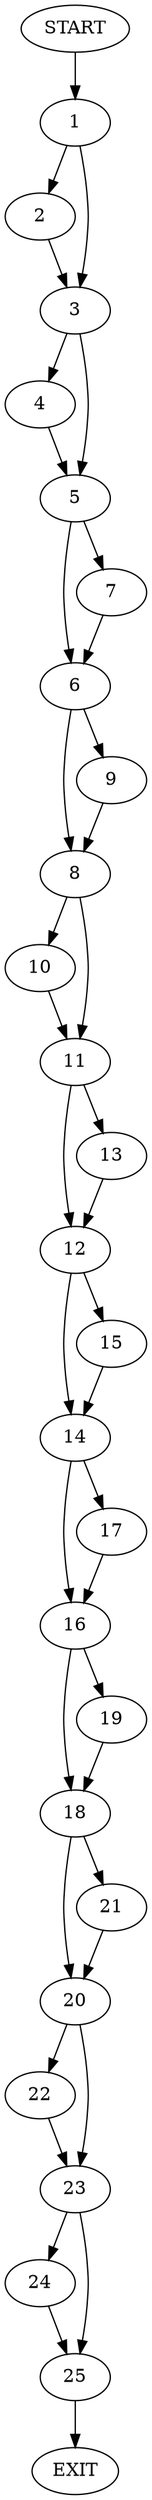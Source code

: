 digraph {
0 [label="START"]
26 [label="EXIT"]
0 -> 1
1 -> 2
1 -> 3
2 -> 3
3 -> 4
3 -> 5
4 -> 5
5 -> 6
5 -> 7
6 -> 8
6 -> 9
7 -> 6
8 -> 10
8 -> 11
9 -> 8
11 -> 12
11 -> 13
10 -> 11
12 -> 14
12 -> 15
13 -> 12
15 -> 14
14 -> 16
14 -> 17
17 -> 16
16 -> 18
16 -> 19
19 -> 18
18 -> 20
18 -> 21
21 -> 20
20 -> 22
20 -> 23
23 -> 24
23 -> 25
22 -> 23
24 -> 25
25 -> 26
}
